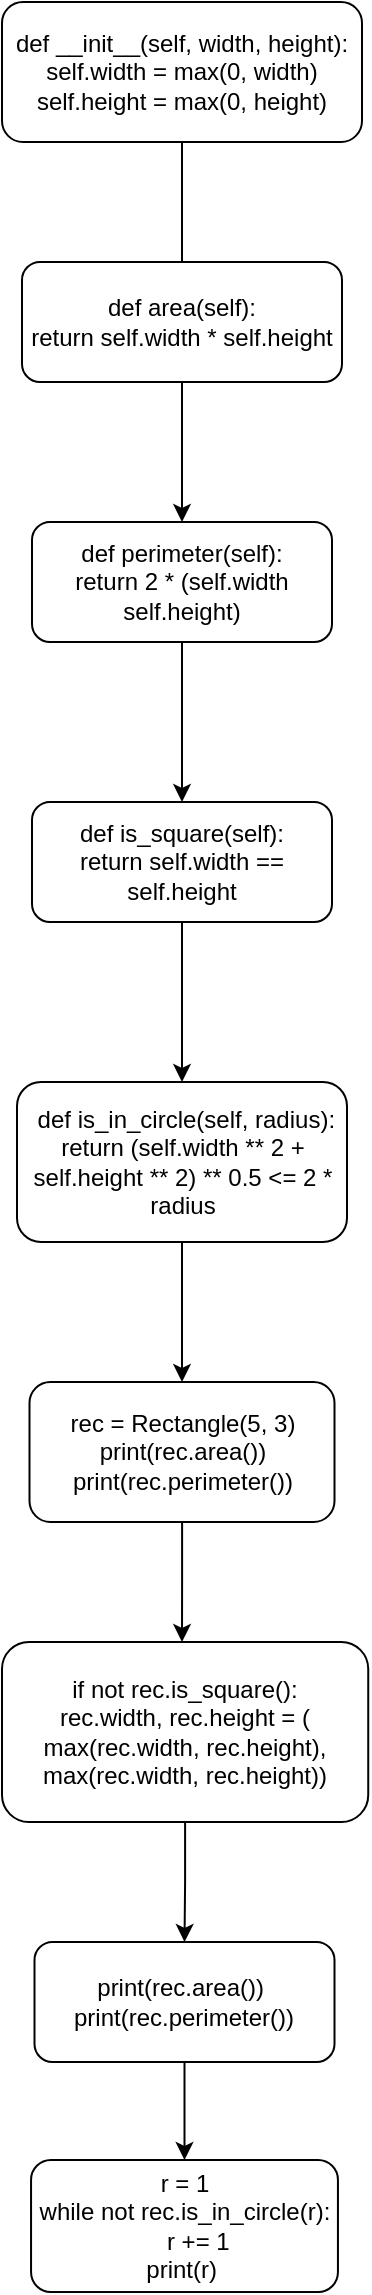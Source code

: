 
<mxfile version="24.4.0" type="github">
  <diagram id="C5RBs43oDa-KdzZeNtuy" name="Page-1">
    <mxGraphModel dx="2322" dy="1277" grid="1" gridSize="10" guides="1" tooltips="1" connect="1" arrows="1" fold="1" page="1" pageScale="1" pageWidth="827" pageHeight="1169" math="0" shadow="0">
      <root>
        <mxCell id="WIyWlLk6GJQsqaUBKTNV-0" />
        <mxCell id="WIyWlLk6GJQsqaUBKTNV-1" parent="WIyWlLk6GJQsqaUBKTNV-0" />
        <mxCell id="VwSYQ-uEitvDgqtaSyAi-0" style="edgeStyle=orthogonalEdgeStyle;rounded=0;orthogonalLoop=1;jettySize=auto;html=1;" edge="1" parent="WIyWlLk6GJQsqaUBKTNV-1" source="WIyWlLk6GJQsqaUBKTNV-3">
          <mxGeometry relative="1" as="geometry">
            <mxPoint x="220" y="165" as="targetPoint" />
          </mxGeometry>
        </mxCell>
        <mxCell id="WIyWlLk6GJQsqaUBKTNV-3" value="&lt;div&gt;def __init__(self, width, height):&lt;/div&gt;&lt;div&gt;self.width = max(0, width)&lt;/div&gt;&lt;div&gt;&lt;span style=&quot;background-color: initial;&quot;&gt;self.height = max(0, height)&lt;/span&gt;&lt;/div&gt;" style="rounded=1;whiteSpace=wrap;html=1;fontSize=12;glass=0;strokeWidth=1;shadow=0;" parent="WIyWlLk6GJQsqaUBKTNV-1" vertex="1">
          <mxGeometry x="130" y="15" width="180" height="70" as="geometry" />
        </mxCell>
        <mxCell id="VwSYQ-uEitvDgqtaSyAi-3" style="edgeStyle=orthogonalEdgeStyle;rounded=0;orthogonalLoop=1;jettySize=auto;html=1;entryX=0.5;entryY=0;entryDx=0;entryDy=0;" edge="1" parent="WIyWlLk6GJQsqaUBKTNV-1" source="VwSYQ-uEitvDgqtaSyAi-1" target="VwSYQ-uEitvDgqtaSyAi-2">
          <mxGeometry relative="1" as="geometry" />
        </mxCell>
        <mxCell id="VwSYQ-uEitvDgqtaSyAi-1" value="&lt;div&gt;def area(self):&lt;/div&gt;&lt;div&gt;return self.width * self.height&lt;/div&gt;" style="rounded=1;whiteSpace=wrap;html=1;fontSize=12;glass=0;strokeWidth=1;shadow=0;" vertex="1" parent="WIyWlLk6GJQsqaUBKTNV-1">
          <mxGeometry x="140" y="145" width="160" height="60" as="geometry" />
        </mxCell>
        <mxCell id="VwSYQ-uEitvDgqtaSyAi-5" style="edgeStyle=orthogonalEdgeStyle;rounded=0;orthogonalLoop=1;jettySize=auto;html=1;entryX=0.5;entryY=0;entryDx=0;entryDy=0;" edge="1" parent="WIyWlLk6GJQsqaUBKTNV-1" source="VwSYQ-uEitvDgqtaSyAi-2" target="VwSYQ-uEitvDgqtaSyAi-4">
          <mxGeometry relative="1" as="geometry" />
        </mxCell>
        <mxCell id="VwSYQ-uEitvDgqtaSyAi-2" value="&lt;div&gt;def perimeter(self):&lt;/div&gt;&lt;div&gt;return 2 * (self.width self.height)&lt;/div&gt;" style="rounded=1;whiteSpace=wrap;html=1;fontSize=12;glass=0;strokeWidth=1;shadow=0;" vertex="1" parent="WIyWlLk6GJQsqaUBKTNV-1">
          <mxGeometry x="145" y="275" width="150" height="60" as="geometry" />
        </mxCell>
        <mxCell id="VwSYQ-uEitvDgqtaSyAi-7" style="edgeStyle=orthogonalEdgeStyle;rounded=0;orthogonalLoop=1;jettySize=auto;html=1;entryX=0.5;entryY=0;entryDx=0;entryDy=0;" edge="1" parent="WIyWlLk6GJQsqaUBKTNV-1" source="VwSYQ-uEitvDgqtaSyAi-4" target="VwSYQ-uEitvDgqtaSyAi-6">
          <mxGeometry relative="1" as="geometry" />
        </mxCell>
        <mxCell id="VwSYQ-uEitvDgqtaSyAi-4" value="&lt;div&gt;def is_square(self):&lt;/div&gt;&lt;div&gt;return self.width == self.height&lt;/div&gt;" style="rounded=1;whiteSpace=wrap;html=1;fontSize=12;glass=0;strokeWidth=1;shadow=0;" vertex="1" parent="WIyWlLk6GJQsqaUBKTNV-1">
          <mxGeometry x="145" y="415" width="150" height="60" as="geometry" />
        </mxCell>
        <mxCell id="VwSYQ-uEitvDgqtaSyAi-10" style="edgeStyle=orthogonalEdgeStyle;rounded=0;orthogonalLoop=1;jettySize=auto;html=1;entryX=0.5;entryY=0;entryDx=0;entryDy=0;" edge="1" parent="WIyWlLk6GJQsqaUBKTNV-1" source="VwSYQ-uEitvDgqtaSyAi-6" target="VwSYQ-uEitvDgqtaSyAi-8">
          <mxGeometry relative="1" as="geometry" />
        </mxCell>
        <mxCell id="VwSYQ-uEitvDgqtaSyAi-6" value="&amp;nbsp;def is_in_circle(self, radius):&lt;div&gt;return (self.width ** 2 + self.height ** 2) ** 0.5 &amp;lt;= 2 * radius&lt;br&gt;&lt;/div&gt;" style="rounded=1;whiteSpace=wrap;html=1;fontSize=12;glass=0;strokeWidth=1;shadow=0;" vertex="1" parent="WIyWlLk6GJQsqaUBKTNV-1">
          <mxGeometry x="137.5" y="555" width="165" height="80" as="geometry" />
        </mxCell>
        <mxCell id="VwSYQ-uEitvDgqtaSyAi-14" style="edgeStyle=orthogonalEdgeStyle;rounded=0;orthogonalLoop=1;jettySize=auto;html=1;" edge="1" parent="WIyWlLk6GJQsqaUBKTNV-1" source="VwSYQ-uEitvDgqtaSyAi-8">
          <mxGeometry relative="1" as="geometry">
            <mxPoint x="220" y="835" as="targetPoint" />
          </mxGeometry>
        </mxCell>
        <mxCell id="VwSYQ-uEitvDgqtaSyAi-8" value="&lt;div&gt;rec = Rectangle(5, 3)&lt;br&gt;&lt;/div&gt;&lt;div&gt;print(rec.area())&lt;br&gt;&lt;/div&gt;&lt;div&gt;print(rec.perimeter())&lt;br&gt;&lt;/div&gt;" style="rounded=1;whiteSpace=wrap;html=1;fontSize=12;glass=0;strokeWidth=1;shadow=0;" vertex="1" parent="WIyWlLk6GJQsqaUBKTNV-1">
          <mxGeometry x="143.75" y="705" width="152.5" height="70" as="geometry" />
        </mxCell>
        <mxCell id="VwSYQ-uEitvDgqtaSyAi-17" style="edgeStyle=orthogonalEdgeStyle;rounded=0;orthogonalLoop=1;jettySize=auto;html=1;entryX=0.5;entryY=0;entryDx=0;entryDy=0;" edge="1" parent="WIyWlLk6GJQsqaUBKTNV-1" source="VwSYQ-uEitvDgqtaSyAi-13" target="VwSYQ-uEitvDgqtaSyAi-16">
          <mxGeometry relative="1" as="geometry">
            <mxPoint x="221.56" y="965" as="targetPoint" />
          </mxGeometry>
        </mxCell>
        <mxCell id="VwSYQ-uEitvDgqtaSyAi-13" value="&lt;div&gt;if not rec.is_square():&lt;/div&gt;&lt;div&gt;rec.width, rec.height = (&lt;/div&gt;&lt;div&gt;max(rec.width, rec.height),&lt;/div&gt;&lt;div&gt;&lt;span style=&quot;background-color: initial;&quot;&gt;max(rec.width, rec.height)&lt;/span&gt;&lt;span style=&quot;background-color: initial;&quot;&gt;)&lt;/span&gt;&lt;/div&gt;" style="rounded=1;whiteSpace=wrap;html=1;fontSize=12;glass=0;strokeWidth=1;shadow=0;" vertex="1" parent="WIyWlLk6GJQsqaUBKTNV-1">
          <mxGeometry x="130" y="835" width="183.12" height="90" as="geometry" />
        </mxCell>
        <mxCell id="VwSYQ-uEitvDgqtaSyAi-20" style="edgeStyle=orthogonalEdgeStyle;rounded=0;orthogonalLoop=1;jettySize=auto;html=1;entryX=0.5;entryY=0;entryDx=0;entryDy=0;" edge="1" parent="WIyWlLk6GJQsqaUBKTNV-1" source="VwSYQ-uEitvDgqtaSyAi-16" target="VwSYQ-uEitvDgqtaSyAi-18">
          <mxGeometry relative="1" as="geometry">
            <mxPoint x="221.6" y="1074" as="targetPoint" />
          </mxGeometry>
        </mxCell>
        <mxCell id="VwSYQ-uEitvDgqtaSyAi-16" value="print(rec.area())&amp;nbsp;&lt;br&gt;&lt;div&gt;print(rec.perimeter())&lt;br&gt;&lt;/div&gt;" style="rounded=1;whiteSpace=wrap;html=1;fontSize=12;glass=0;strokeWidth=1;shadow=0;" vertex="1" parent="WIyWlLk6GJQsqaUBKTNV-1">
          <mxGeometry x="146.25" y="985" width="150" height="60" as="geometry" />
        </mxCell>
        <mxCell id="VwSYQ-uEitvDgqtaSyAi-18" value="&lt;div&gt;&lt;div&gt;r = 1&lt;/div&gt;&lt;div&gt;while not rec.is_in_circle(r):&lt;/div&gt;&lt;div&gt;&amp;nbsp; &amp;nbsp; r += 1&lt;/div&gt;&lt;div&gt;print(r)&amp;nbsp;&lt;/div&gt;&lt;/div&gt;" style="rounded=1;whiteSpace=wrap;html=1;fontSize=12;glass=0;strokeWidth=1;shadow=0;" vertex="1" parent="WIyWlLk6GJQsqaUBKTNV-1">
          <mxGeometry x="144.53" y="1094" width="153.44" height="66" as="geometry" />
        </mxCell>
      </root>
    </mxGraphModel>
  </diagram>
</mxfile>
